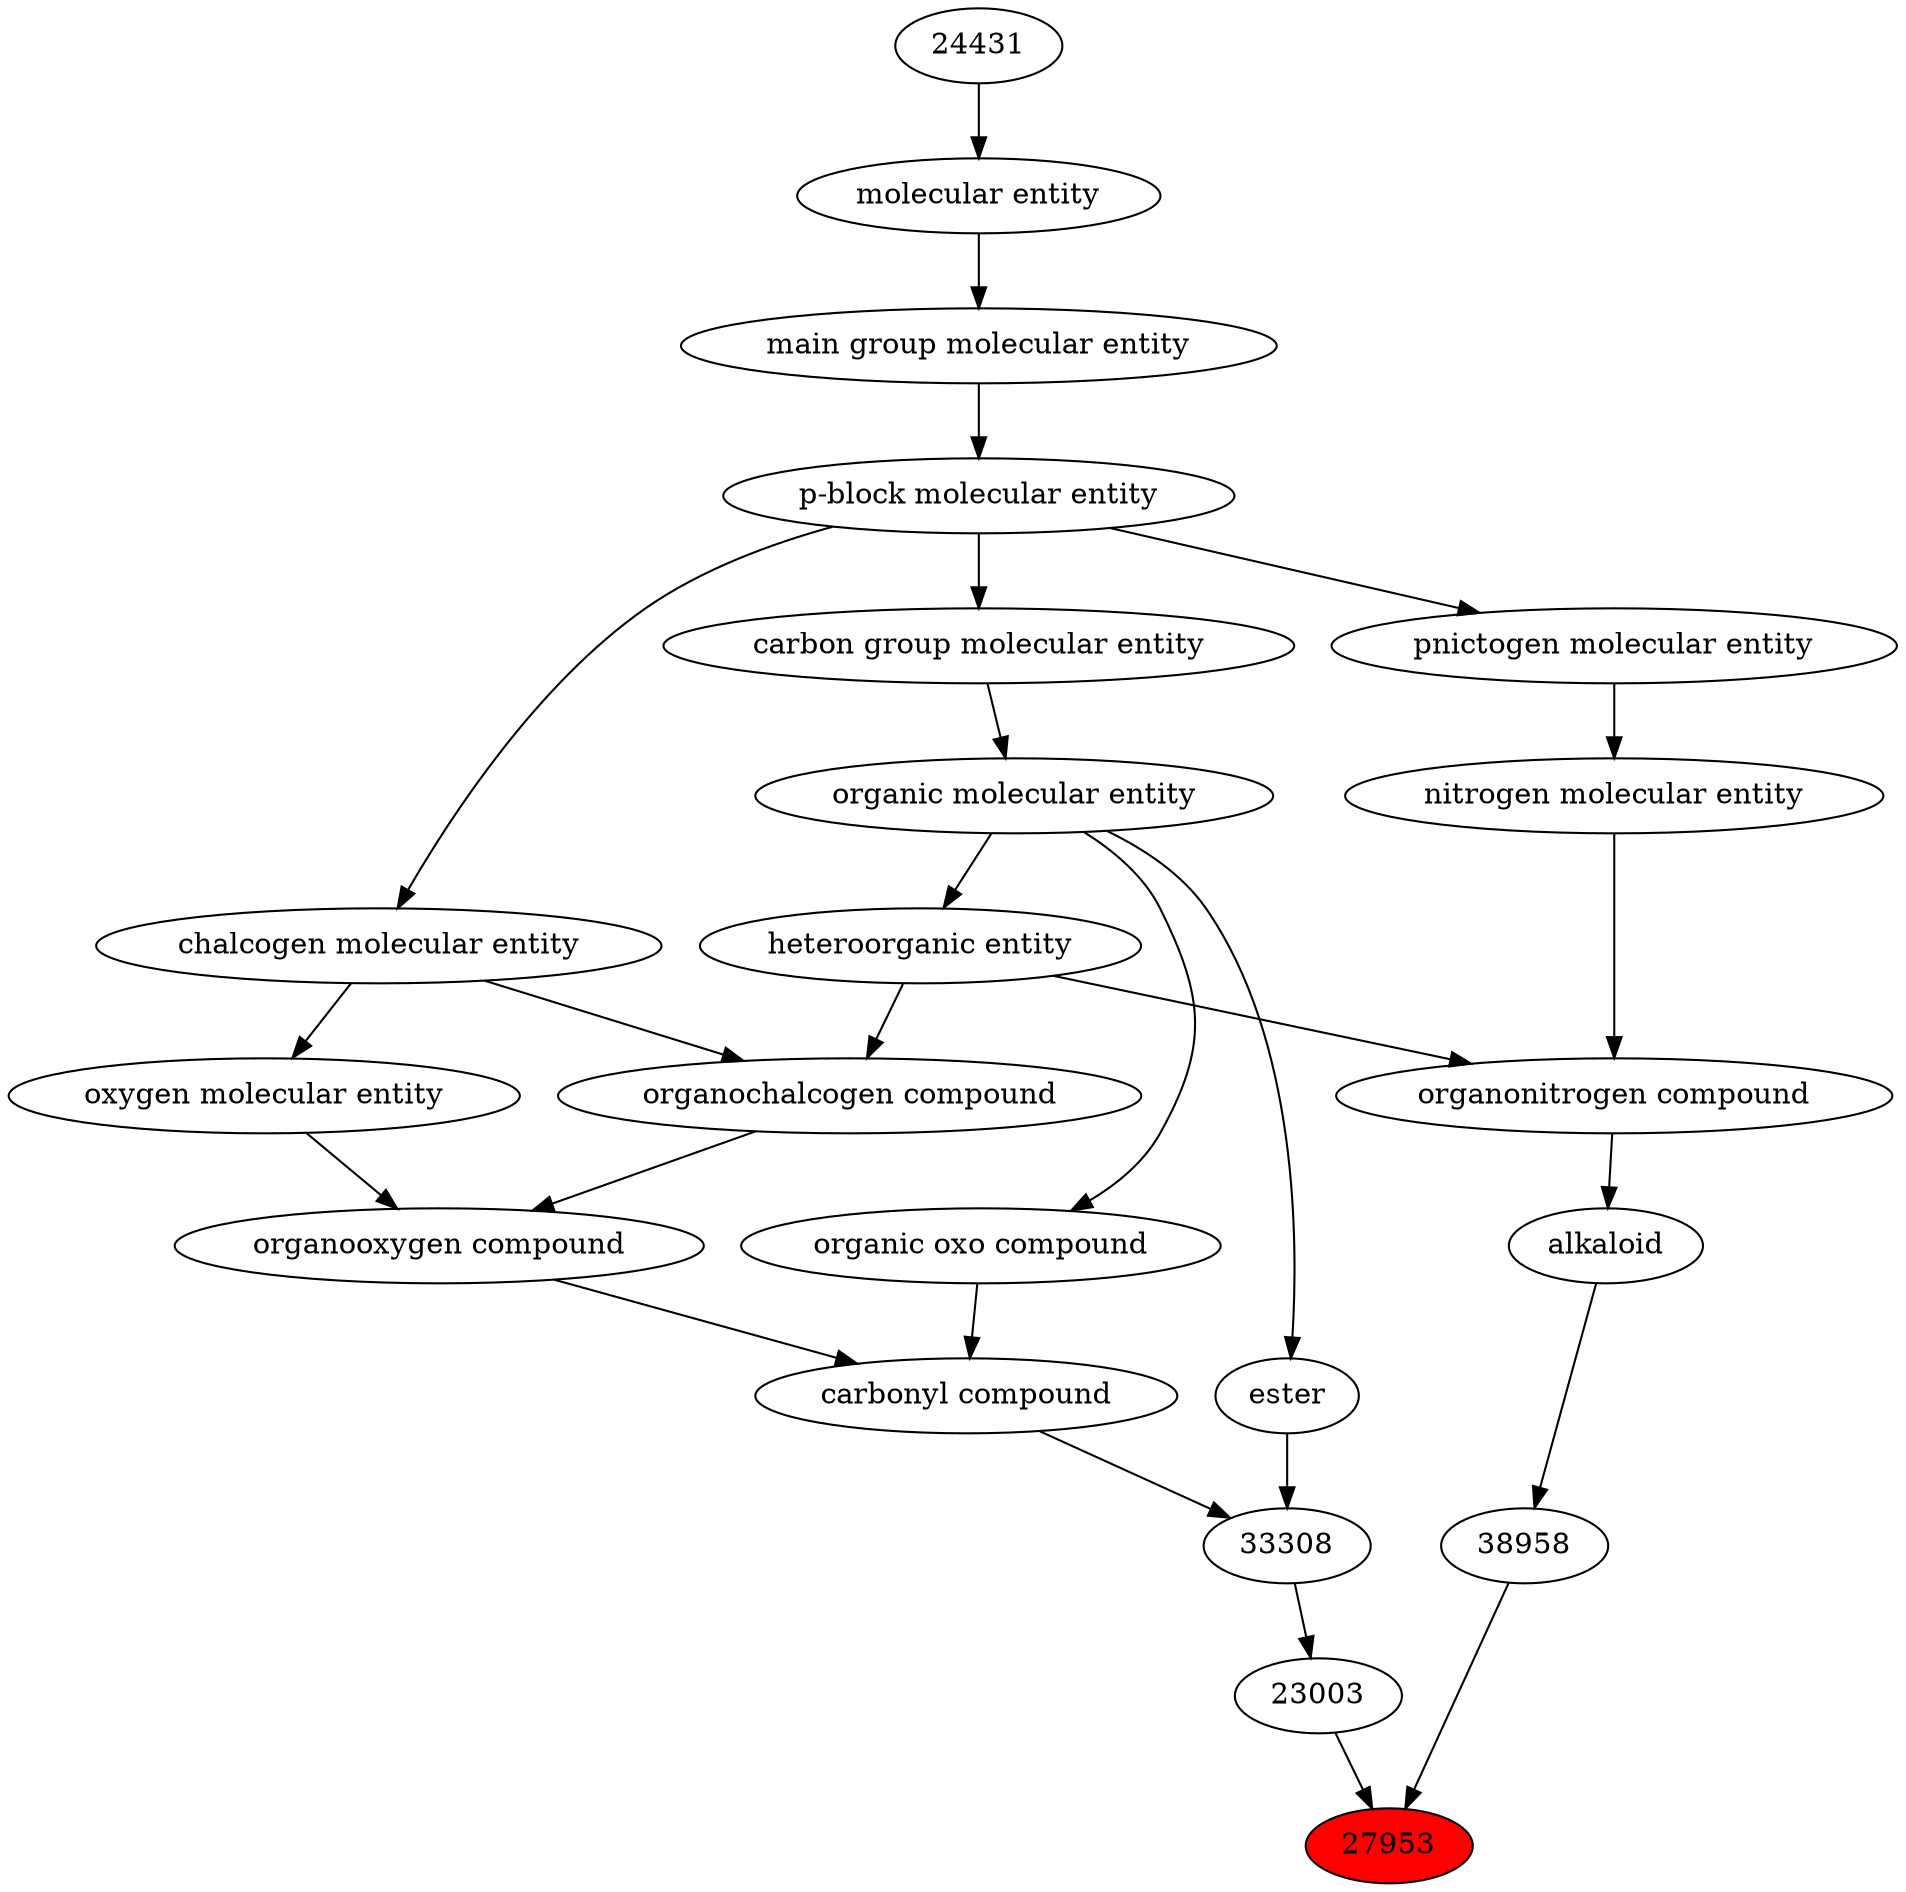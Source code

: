 digraph tree{ 
27953 [label="27953" fillcolor=red style=filled]
23003 -> 27953
38958 -> 27953
23003 [label="23003"]
33308 -> 23003
38958 [label="38958"]
22315 -> 38958
33308 [label="33308"]
36586 -> 33308
35701 -> 33308
22315 [label="alkaloid"]
35352 -> 22315
36586 [label="carbonyl compound"]
36587 -> 36586
36963 -> 36586
35701 [label="ester"]
50860 -> 35701
35352 [label="organonitrogen compound"]
51143 -> 35352
33285 -> 35352
36587 [label="organic oxo compound"]
50860 -> 36587
36963 [label="organooxygen compound"]
36962 -> 36963
25806 -> 36963
50860 [label="organic molecular entity"]
33582 -> 50860
51143 [label="nitrogen molecular entity"]
33302 -> 51143
33285 [label="heteroorganic entity"]
50860 -> 33285
36962 [label="organochalcogen compound"]
33285 -> 36962
33304 -> 36962
25806 [label="oxygen molecular entity"]
33304 -> 25806
33582 [label="carbon group molecular entity"]
33675 -> 33582
33302 [label="pnictogen molecular entity"]
33675 -> 33302
33304 [label="chalcogen molecular entity"]
33675 -> 33304
33675 [label="p-block molecular entity"]
33579 -> 33675
33579 [label="main group molecular entity"]
23367 -> 33579
23367 [label="molecular entity"]
24431 -> 23367
24431 [label="24431"]
}